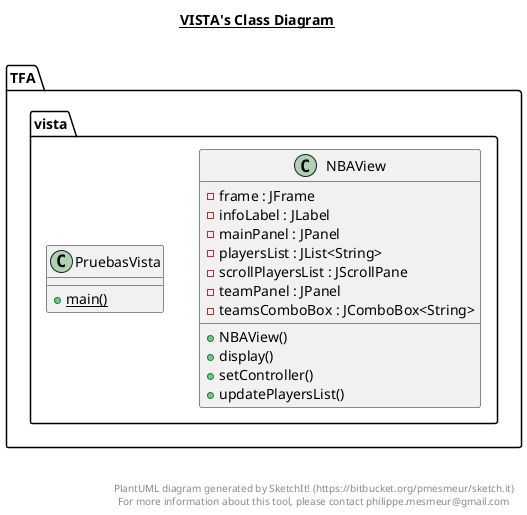 @startuml

title __VISTA's Class Diagram__\n

  namespace TFA {
    namespace vista {
      class TFA.vista.NBAView {
          - frame : JFrame
          - infoLabel : JLabel
          - mainPanel : JPanel
          - playersList : JList<String>
          - scrollPlayersList : JScrollPane
          - teamPanel : JPanel
          - teamsComboBox : JComboBox<String>
          + NBAView()
          + display()
          + setController()
          + updatePlayersList()
      }
    }
  }
  

  namespace TFA {
    namespace vista {
      class TFA.vista.PruebasVista {
          {static} + main()
      }
    }
  }
  



right footer


PlantUML diagram generated by SketchIt! (https://bitbucket.org/pmesmeur/sketch.it)
For more information about this tool, please contact philippe.mesmeur@gmail.com
endfooter

@enduml
